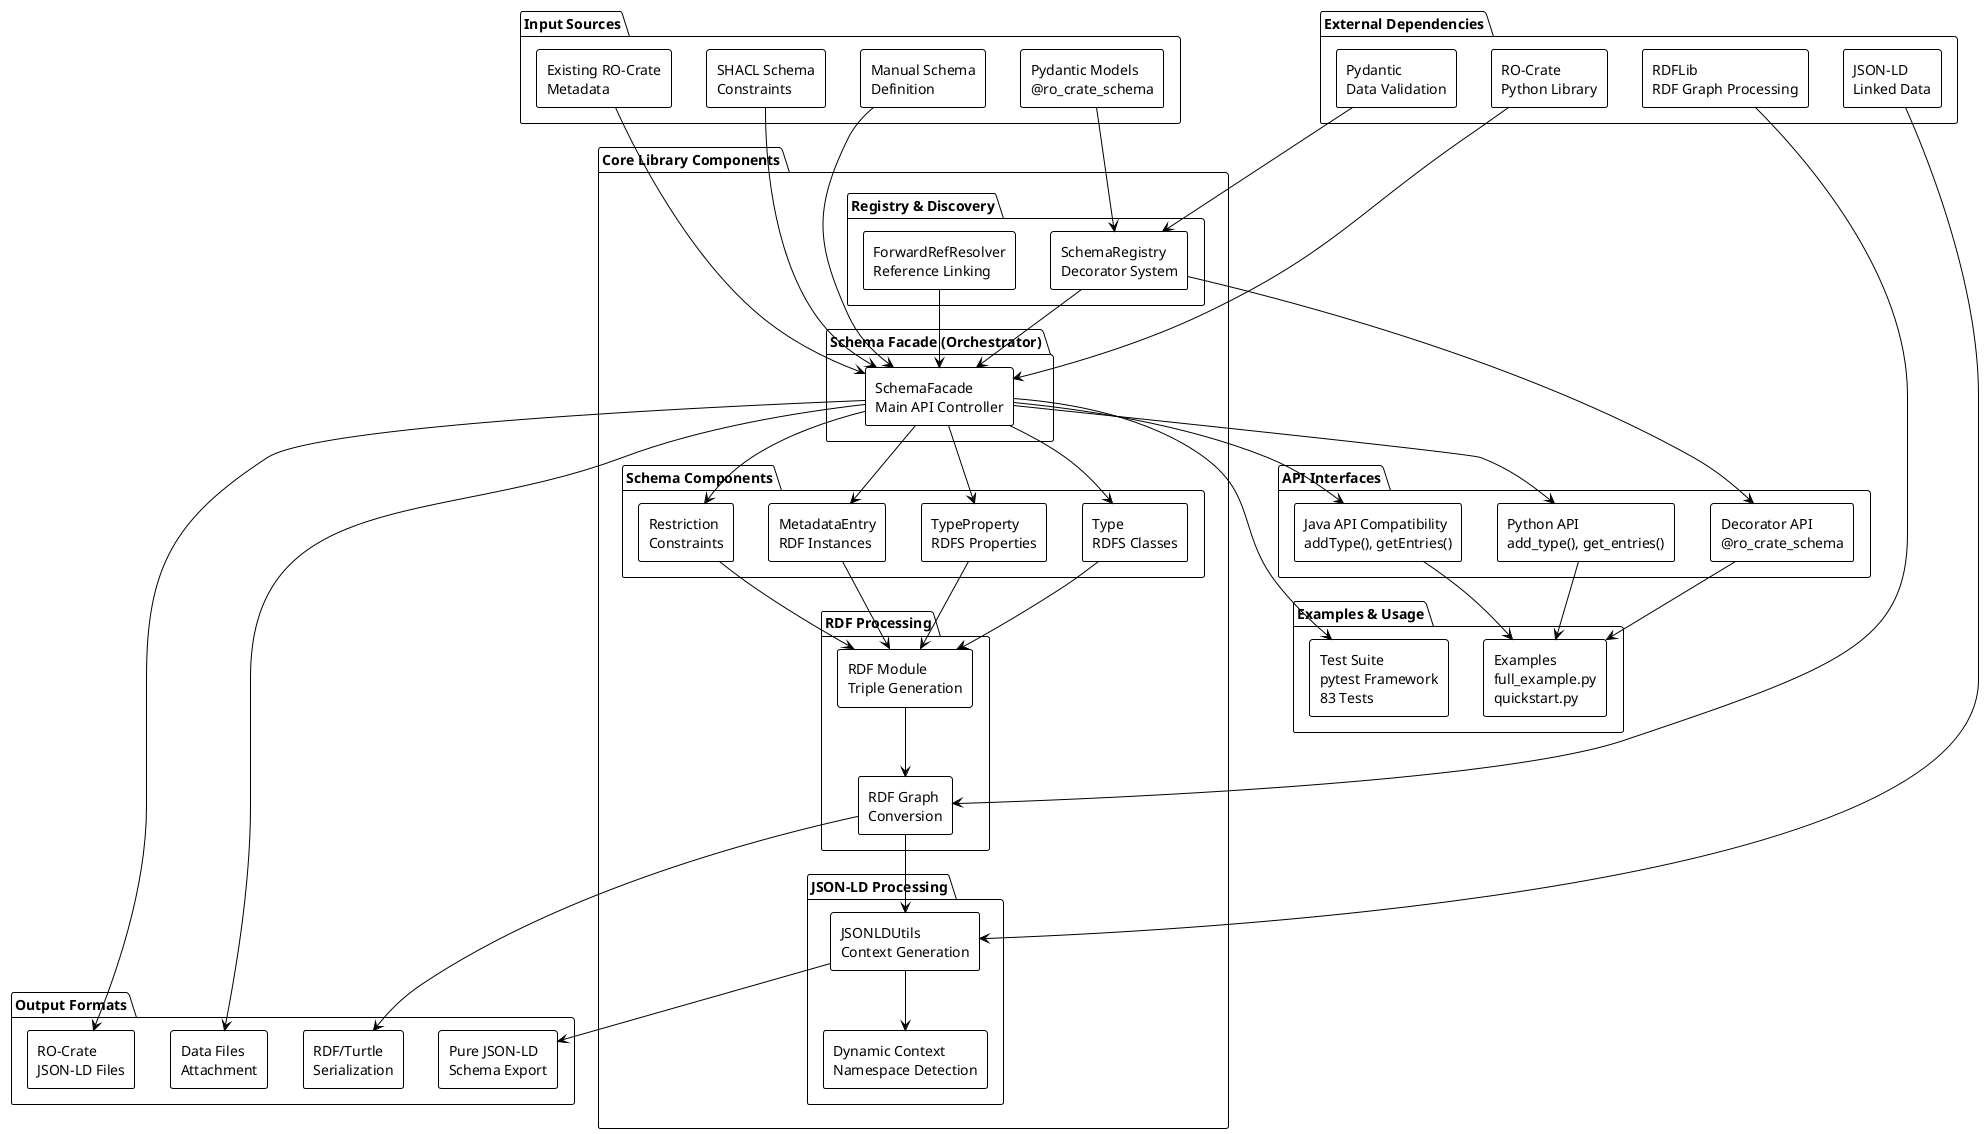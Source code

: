 @startuml RO-Crate Architecture

!theme plain
skinparam backgroundColor white
skinparam componentStyle rectangle

package "Input Sources" as inputs {
  [SHACL Schema\nConstraints] as shacl
  [Pydantic Models\n@ro_crate_schema] as pymod
  [Manual Schema\nDefinition] as manual
  [Existing RO-Crate\nMetadata] as rocin
}

package "External Dependencies" as external {
  [RDFLib\nRDF Graph Processing] as rdflib
  [RO-Crate\nPython Library] as rocrate
  [Pydantic\nData Validation] as pydantic
  [JSON-LD\nLinked Data] as jsonld
}

package "Core Library Components" as core {
  
  package "Schema Facade (Orchestrator)" as orchestrator {
    [SchemaFacade\nMain API Controller] as sf
  }

  package "Schema Components" as components {
    [Type\nRDFS Classes] as type
    [TypeProperty\nRDFS Properties] as prop
    [MetadataEntry\nRDF Instances] as meta
    [Restriction\nConstraints] as rest
  }

  package "Registry & Discovery" as registry {
    [SchemaRegistry\nDecorator System] as reg
    [ForwardRefResolver\nReference Linking] as frr
  }

  package "JSON-LD Processing" as jsonld_proc {
    [JSONLDUtils\nContext Generation] as jsonldutils
    [Dynamic Context\nNamespace Detection] as ctx
  }

  package "RDF Processing" as rdf_proc {
    [RDF Module\nTriple Generation] as rdfp
    [RDF Graph\nConversion] as graph
  }
}

package "API Interfaces" as apis {
  [Python API\nadd_type(), get_entries()] as pyapi
  [Java API Compatibility\naddType(), getEntries()] as japi
  [Decorator API\n@ro_crate_schema] as decapi
}

package "Output Formats" as outputs {
  [RO-Crate\nJSON-LD Files] as rocout
  [RDF/Turtle\nSerialization] as ttlout
  [Pure JSON-LD\nSchema Export] as jsonout
  [Data Files\nAttachment] as fileout
}

package "Examples & Usage" as usage {
  [Examples\nfull_example.py\nquickstart.py] as examples
  [Test Suite\npytest Framework\n83 Tests] as tests
}

' Data Flow Connections
shacl --> sf
pymod --> reg
manual --> sf
rocin --> sf

reg --> sf
sf --> type
sf --> prop
sf --> meta
sf --> rest

type --> rdfp
prop --> rdfp
meta --> rdfp
rest --> rdfp

rdfp --> graph
graph --> jsonldutils
jsonldutils --> ctx

frr --> sf
sf --> pyapi
sf --> japi
reg --> decapi

sf --> rocout
graph --> ttlout
jsonldutils --> jsonout
sf --> fileout

pyapi --> examples
japi --> examples
decapi --> examples
sf --> tests

' External Dependencies
rdflib --> graph
rocrate --> sf
pydantic --> reg
jsonld --> jsonldutils

@enduml
